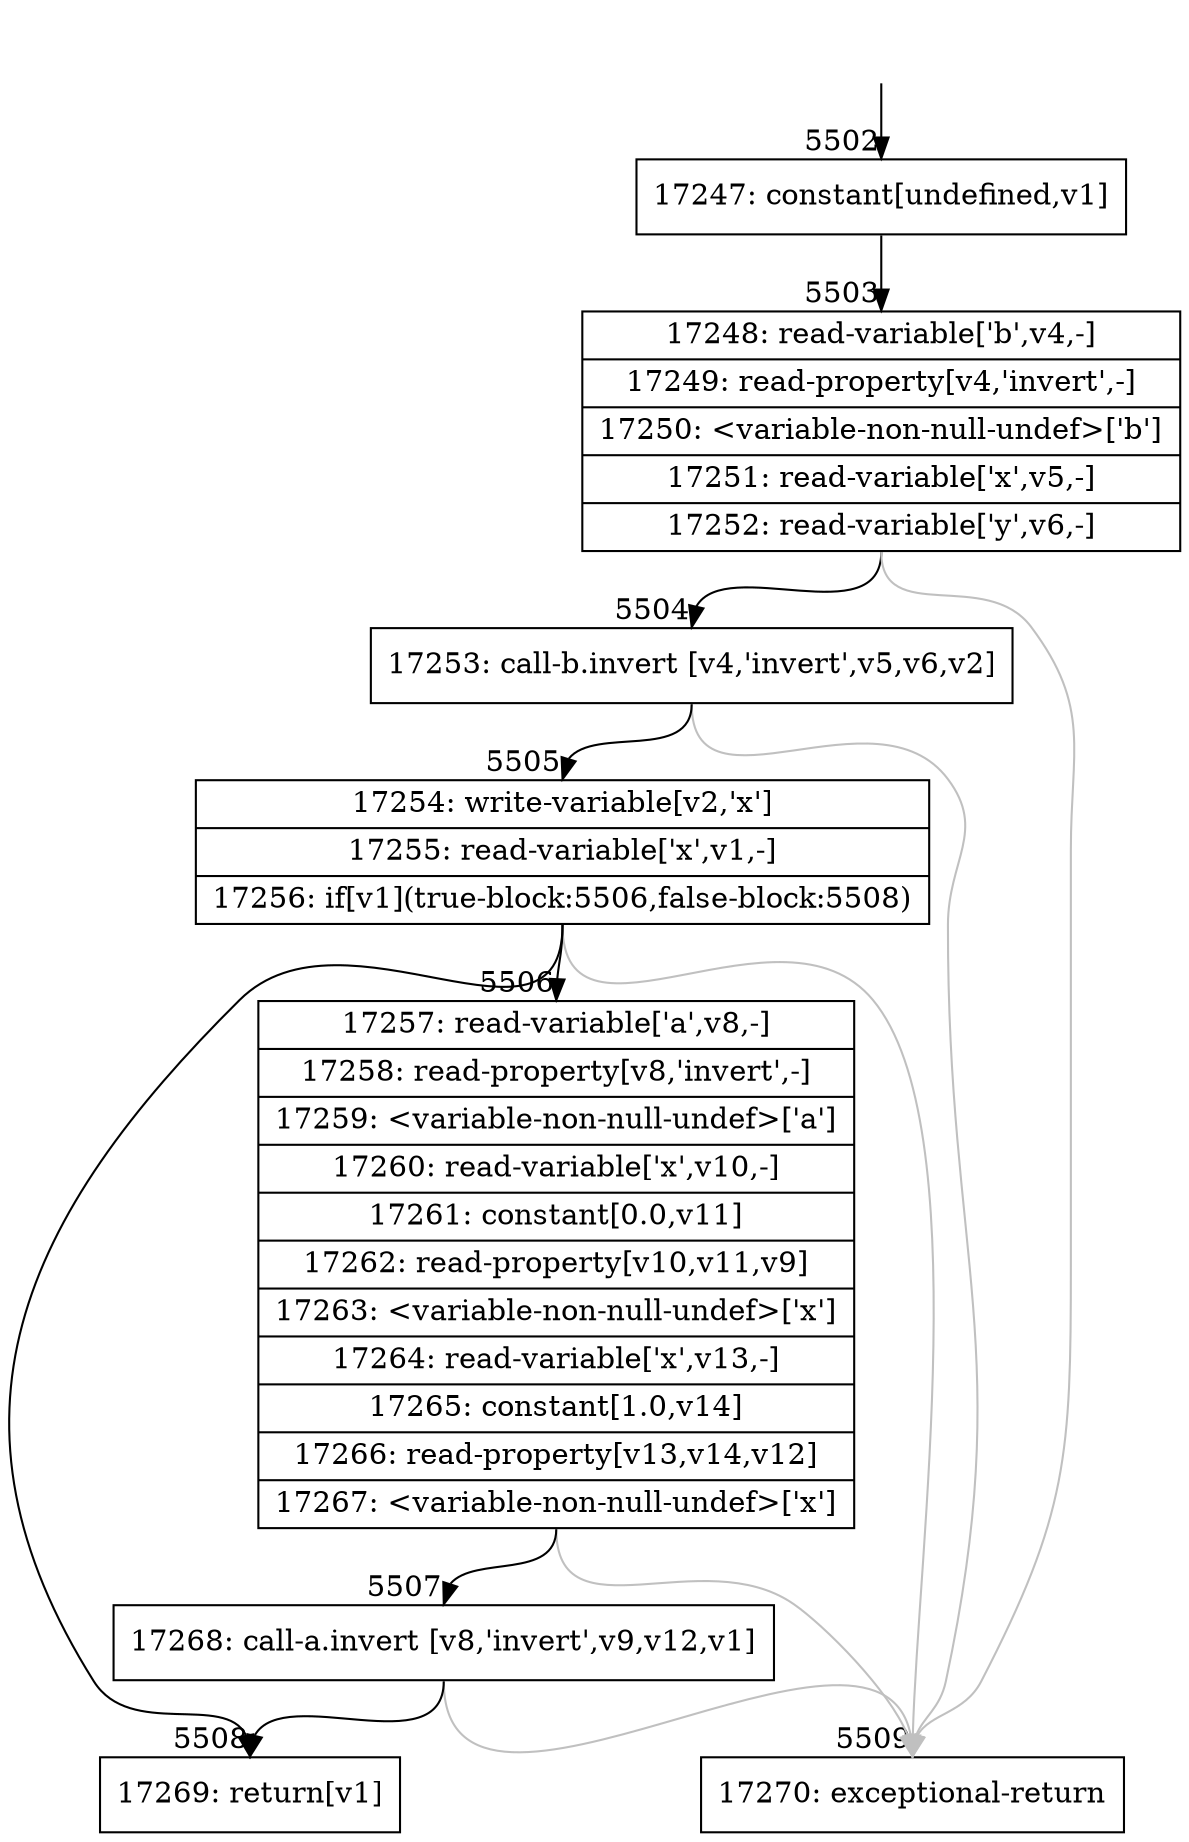 digraph {
rankdir="TD"
BB_entry526[shape=none,label=""];
BB_entry526 -> BB5502 [tailport=s, headport=n, headlabel="    5502"]
BB5502 [shape=record label="{17247: constant[undefined,v1]}" ] 
BB5502 -> BB5503 [tailport=s, headport=n, headlabel="      5503"]
BB5503 [shape=record label="{17248: read-variable['b',v4,-]|17249: read-property[v4,'invert',-]|17250: \<variable-non-null-undef\>['b']|17251: read-variable['x',v5,-]|17252: read-variable['y',v6,-]}" ] 
BB5503 -> BB5504 [tailport=s, headport=n, headlabel="      5504"]
BB5503 -> BB5509 [tailport=s, headport=n, color=gray, headlabel="      5509"]
BB5504 [shape=record label="{17253: call-b.invert [v4,'invert',v5,v6,v2]}" ] 
BB5504 -> BB5505 [tailport=s, headport=n, headlabel="      5505"]
BB5504 -> BB5509 [tailport=s, headport=n, color=gray]
BB5505 [shape=record label="{17254: write-variable[v2,'x']|17255: read-variable['x',v1,-]|17256: if[v1](true-block:5506,false-block:5508)}" ] 
BB5505 -> BB5508 [tailport=s, headport=n, headlabel="      5508"]
BB5505 -> BB5506 [tailport=s, headport=n, headlabel="      5506"]
BB5505 -> BB5509 [tailport=s, headport=n, color=gray]
BB5506 [shape=record label="{17257: read-variable['a',v8,-]|17258: read-property[v8,'invert',-]|17259: \<variable-non-null-undef\>['a']|17260: read-variable['x',v10,-]|17261: constant[0.0,v11]|17262: read-property[v10,v11,v9]|17263: \<variable-non-null-undef\>['x']|17264: read-variable['x',v13,-]|17265: constant[1.0,v14]|17266: read-property[v13,v14,v12]|17267: \<variable-non-null-undef\>['x']}" ] 
BB5506 -> BB5507 [tailport=s, headport=n, headlabel="      5507"]
BB5506 -> BB5509 [tailport=s, headport=n, color=gray]
BB5507 [shape=record label="{17268: call-a.invert [v8,'invert',v9,v12,v1]}" ] 
BB5507 -> BB5508 [tailport=s, headport=n]
BB5507 -> BB5509 [tailport=s, headport=n, color=gray]
BB5508 [shape=record label="{17269: return[v1]}" ] 
BB5509 [shape=record label="{17270: exceptional-return}" ] 
//#$~ 3223
}
